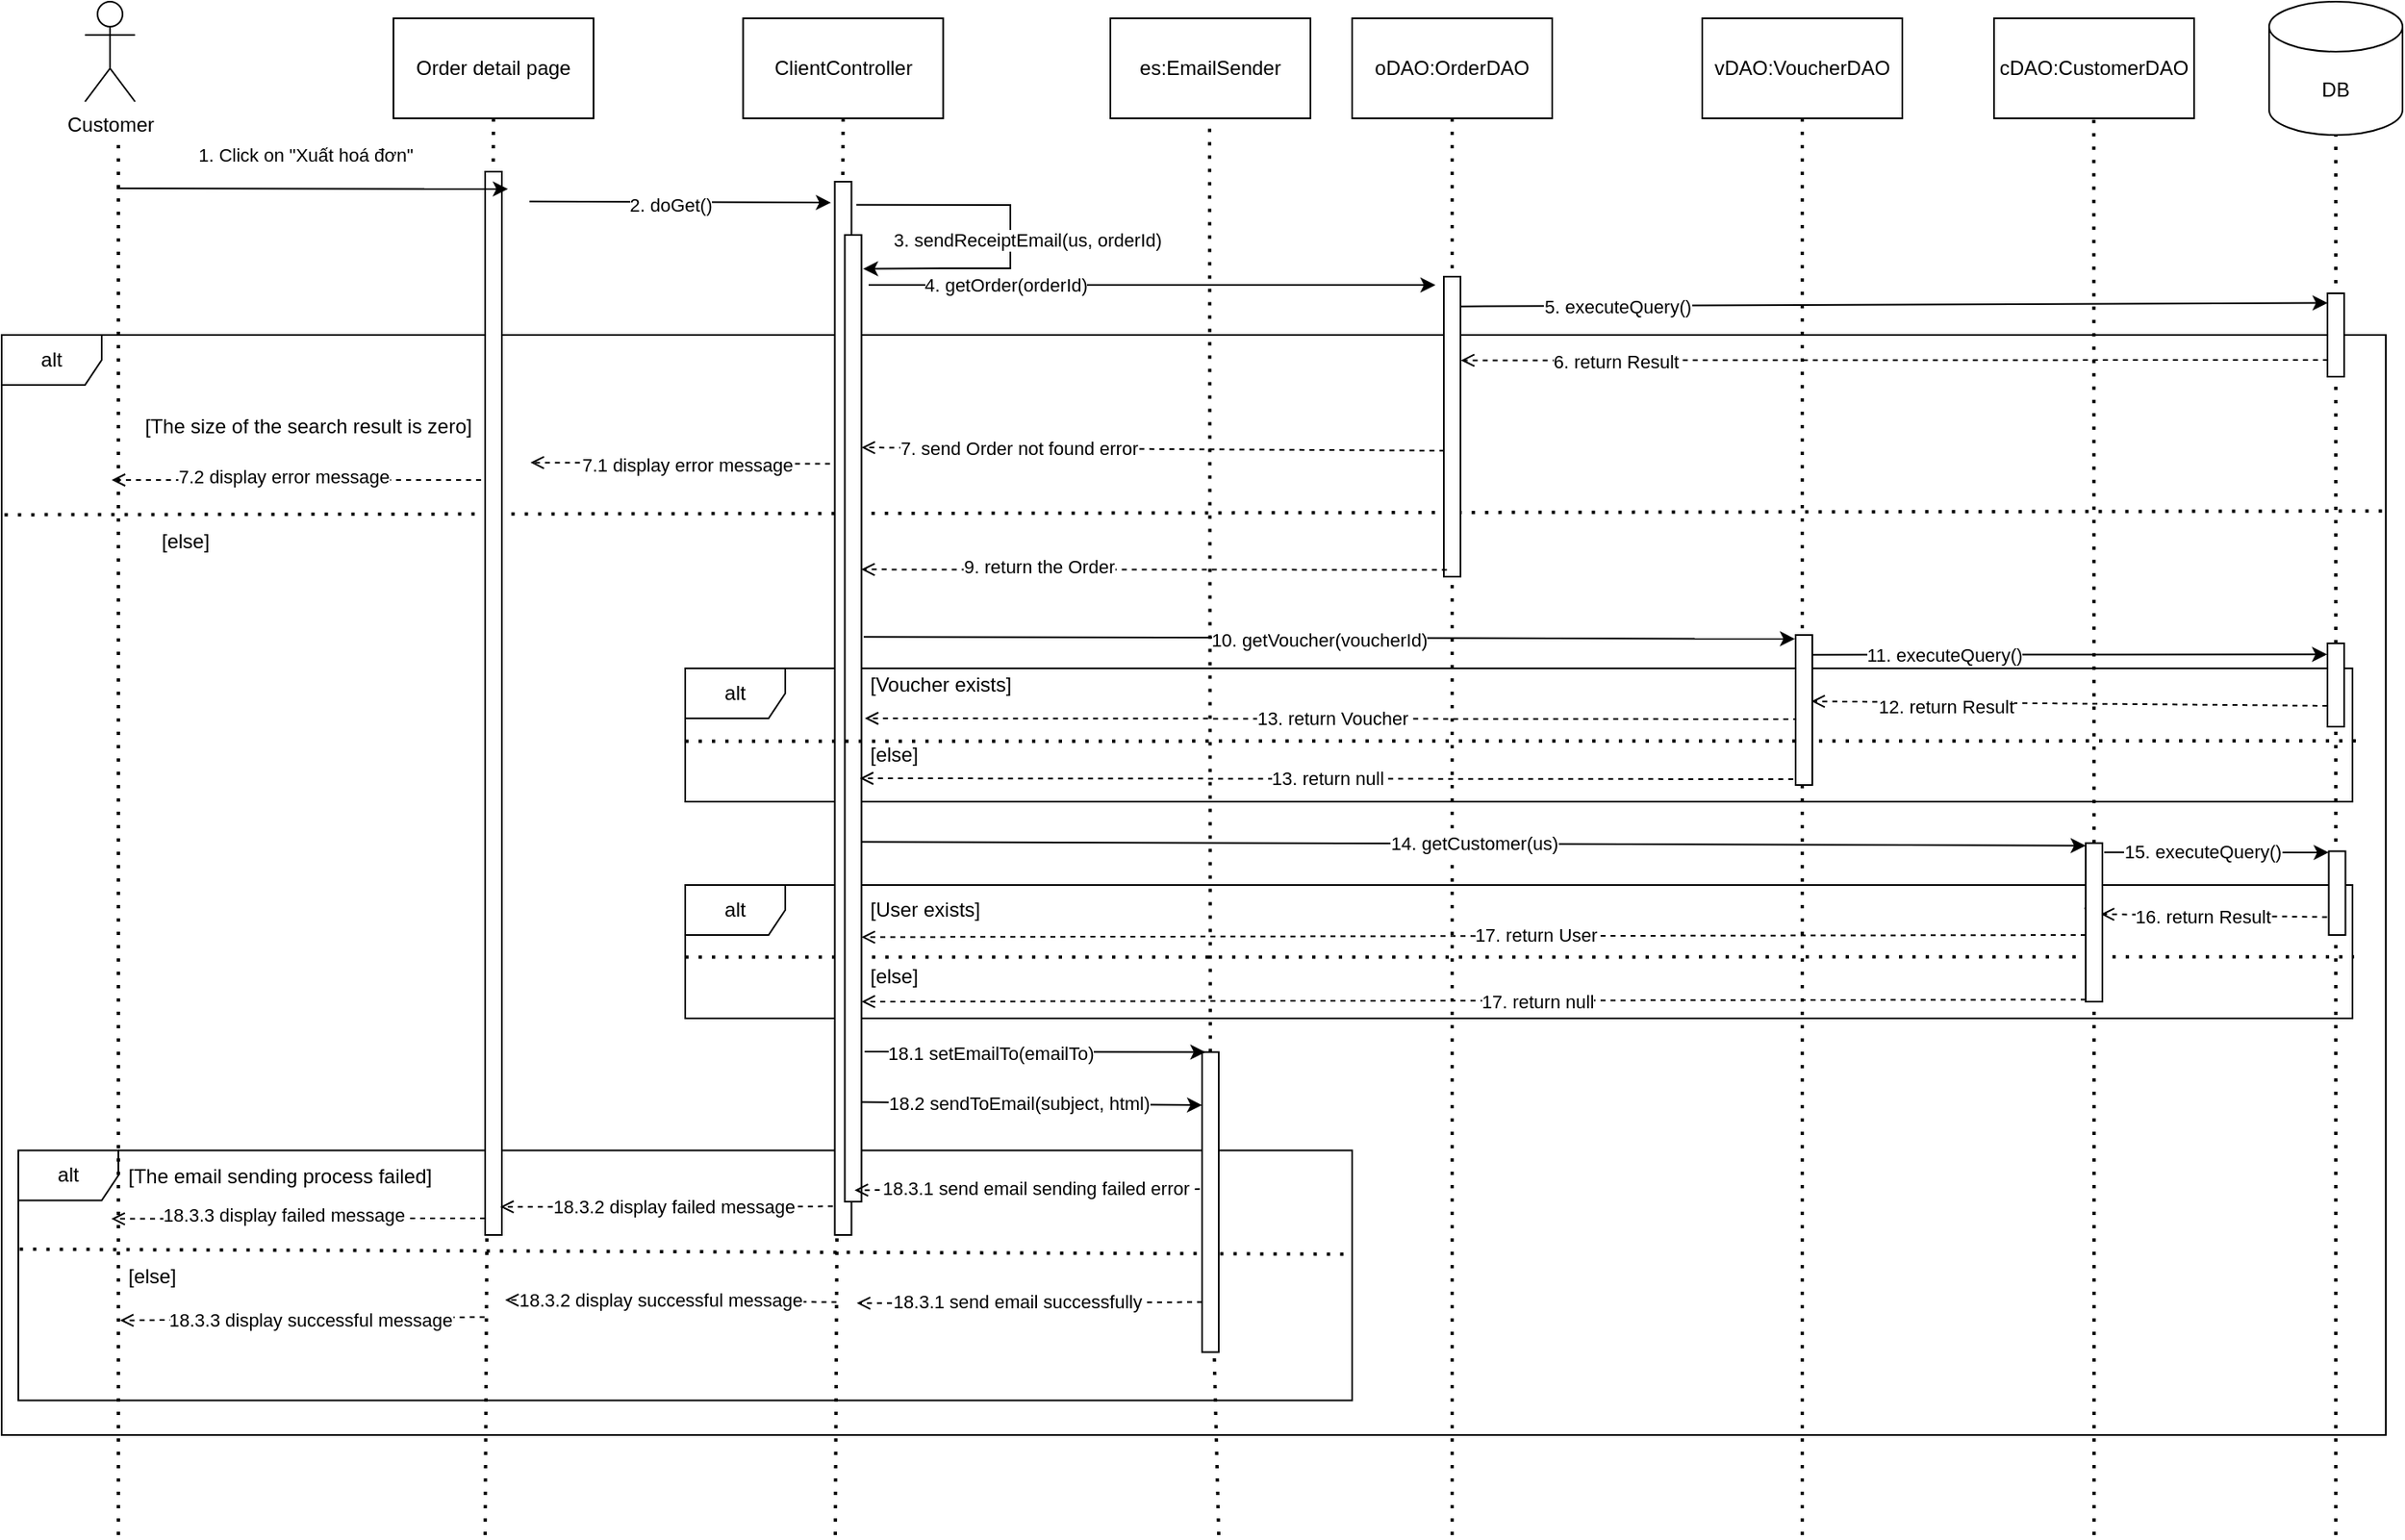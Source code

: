 <mxfile>
    <diagram id="ONLkznn9dfXko7KyWMJE" name="Page-1">
        <mxGraphModel dx="1213" dy="147" grid="1" gridSize="10" guides="1" tooltips="1" connect="1" arrows="1" fold="1" page="1" pageScale="1" pageWidth="850" pageHeight="1100" math="0" shadow="0">
            <root>
                <mxCell id="0"/>
                <mxCell id="1" parent="0"/>
                <mxCell id="jMet_jhxjHjyP2RQHkVr-13" value="alt" style="shape=umlFrame;whiteSpace=wrap;html=1;pointerEvents=0;" parent="1" vertex="1">
                    <mxGeometry x="-10" y="240" width="1430" height="660" as="geometry"/>
                </mxCell>
                <mxCell id="UKkm2dZgcp-LxVbKbilb-62" value="alt" style="shape=umlFrame;whiteSpace=wrap;html=1;" parent="1" vertex="1">
                    <mxGeometry x="400" y="570" width="1000" height="80" as="geometry"/>
                </mxCell>
                <mxCell id="55" value="" style="endArrow=none;dashed=1;html=1;dashPattern=1 3;strokeWidth=2;rounded=0;exitX=0;exitY=0.541;exitDx=0;exitDy=0;exitPerimeter=0;entryX=1.001;entryY=0.539;entryDx=0;entryDy=0;entryPerimeter=0;" edge="1" parent="1" source="UKkm2dZgcp-LxVbKbilb-62" target="UKkm2dZgcp-LxVbKbilb-62">
                    <mxGeometry width="50" height="50" relative="1" as="geometry">
                        <mxPoint x="420" y="620" as="sourcePoint"/>
                        <mxPoint x="1412" y="630" as="targetPoint"/>
                    </mxGeometry>
                </mxCell>
                <mxCell id="54" value="" style="endArrow=none;dashed=1;html=1;dashPattern=1 3;strokeWidth=2;rounded=0;entryX=0.5;entryY=1;entryDx=0;entryDy=0;" parent="1" target="jMet_jhxjHjyP2RQHkVr-22" edge="1">
                    <mxGeometry width="50" height="50" relative="1" as="geometry">
                        <mxPoint x="1390" y="960" as="sourcePoint"/>
                        <mxPoint x="1390" y="120" as="targetPoint"/>
                    </mxGeometry>
                </mxCell>
                <mxCell id="UKkm2dZgcp-LxVbKbilb-56" value="alt" style="shape=umlFrame;whiteSpace=wrap;html=1;" parent="1" vertex="1">
                    <mxGeometry x="400" y="440" width="1000" height="80" as="geometry"/>
                </mxCell>
                <mxCell id="32" value="" style="endArrow=none;dashed=1;html=1;dashPattern=1 3;strokeWidth=2;rounded=0;exitX=0.001;exitY=0.395;exitDx=0;exitDy=0;exitPerimeter=0;entryX=1;entryY=0.415;entryDx=0;entryDy=0;entryPerimeter=0;" parent="1" source="28" target="28" edge="1">
                    <mxGeometry width="50" height="50" relative="1" as="geometry">
                        <mxPoint x="6.72" y="820.27" as="sourcePoint"/>
                        <mxPoint x="655" y="820.27" as="targetPoint"/>
                    </mxGeometry>
                </mxCell>
                <mxCell id="28" value="alt" style="shape=umlFrame;whiteSpace=wrap;html=1;" parent="1" vertex="1">
                    <mxGeometry y="729.27" width="800" height="150" as="geometry"/>
                </mxCell>
                <mxCell id="4" value="" style="endArrow=none;dashed=1;html=1;dashPattern=1 3;strokeWidth=2;rounded=0;entryX=0.5;entryY=1;entryDx=0;entryDy=0;startArrow=none;" parent="1" source="jMet_jhxjHjyP2RQHkVr-26" edge="1">
                    <mxGeometry width="50" height="50" relative="1" as="geometry">
                        <mxPoint x="1240" y="880" as="sourcePoint"/>
                        <mxPoint x="1244.83" y="110" as="targetPoint"/>
                    </mxGeometry>
                </mxCell>
                <mxCell id="bgXQf1ykJbpGTAjlQ5FK-6" value="" style="endArrow=none;dashed=1;html=1;dashPattern=1 3;strokeWidth=2;rounded=0;" parent="1" edge="1">
                    <mxGeometry width="50" height="50" relative="1" as="geometry">
                        <mxPoint x="60" y="960" as="sourcePoint"/>
                        <mxPoint x="60" y="120" as="targetPoint"/>
                    </mxGeometry>
                </mxCell>
                <mxCell id="jMet_jhxjHjyP2RQHkVr-15" value="" style="endArrow=none;dashed=1;html=1;dashPattern=1 3;strokeWidth=2;rounded=0;exitX=0.002;exitY=0.165;exitDx=0;exitDy=0;exitPerimeter=0;entryX=1;entryY=0.16;entryDx=0;entryDy=0;entryPerimeter=0;" parent="1" target="jMet_jhxjHjyP2RQHkVr-13" edge="1">
                    <mxGeometry width="50" height="50" relative="1" as="geometry">
                        <mxPoint x="-8.28" y="347.85" as="sourcePoint"/>
                        <mxPoint x="850.86" y="346.87" as="targetPoint"/>
                    </mxGeometry>
                </mxCell>
                <mxCell id="bgXQf1ykJbpGTAjlQ5FK-1" value="Customer" style="shape=umlActor;verticalLabelPosition=bottom;verticalAlign=top;html=1;outlineConnect=0;" parent="1" vertex="1">
                    <mxGeometry x="40" y="40" width="30" height="60" as="geometry"/>
                </mxCell>
                <mxCell id="bgXQf1ykJbpGTAjlQ5FK-2" value="Order detail page" style="rounded=0;whiteSpace=wrap;html=1;" parent="1" vertex="1">
                    <mxGeometry x="225" y="50" width="120" height="60" as="geometry"/>
                </mxCell>
                <mxCell id="bgXQf1ykJbpGTAjlQ5FK-3" value="ClientController" style="rounded=0;whiteSpace=wrap;html=1;" parent="1" vertex="1">
                    <mxGeometry x="434.72" y="50" width="120" height="60" as="geometry"/>
                </mxCell>
                <mxCell id="bgXQf1ykJbpGTAjlQ5FK-4" value="oDAO:OrderDAO" style="rounded=0;whiteSpace=wrap;html=1;" parent="1" vertex="1">
                    <mxGeometry x="800" y="50" width="120" height="60" as="geometry"/>
                </mxCell>
                <mxCell id="bgXQf1ykJbpGTAjlQ5FK-7" value="" style="endArrow=none;dashed=1;html=1;dashPattern=1 3;strokeWidth=2;rounded=0;entryX=0.5;entryY=1;entryDx=0;entryDy=0;" parent="1" edge="1">
                    <mxGeometry width="50" height="50" relative="1" as="geometry">
                        <mxPoint x="280" y="960" as="sourcePoint"/>
                        <mxPoint x="285" y="110.0" as="targetPoint"/>
                    </mxGeometry>
                </mxCell>
                <mxCell id="bgXQf1ykJbpGTAjlQ5FK-8" value="" style="endArrow=none;dashed=1;html=1;dashPattern=1 3;strokeWidth=2;rounded=0;entryX=0.5;entryY=1;entryDx=0;entryDy=0;" parent="1" target="bgXQf1ykJbpGTAjlQ5FK-3" edge="1">
                    <mxGeometry width="50" height="50" relative="1" as="geometry">
                        <mxPoint x="490" y="960" as="sourcePoint"/>
                        <mxPoint x="494.72" y="120" as="targetPoint"/>
                    </mxGeometry>
                </mxCell>
                <mxCell id="bgXQf1ykJbpGTAjlQ5FK-9" value="" style="endArrow=none;dashed=1;html=1;dashPattern=1 3;strokeWidth=2;rounded=0;" parent="1" edge="1">
                    <mxGeometry width="50" height="50" relative="1" as="geometry">
                        <mxPoint x="860" y="960" as="sourcePoint"/>
                        <mxPoint x="860" y="110" as="targetPoint"/>
                    </mxGeometry>
                </mxCell>
                <mxCell id="Q8KxY11AjHxzNU5WDFav-1" value="" style="rounded=0;whiteSpace=wrap;html=1;" parent="1" vertex="1">
                    <mxGeometry x="280" y="142" width="10" height="638" as="geometry"/>
                </mxCell>
                <mxCell id="Q8KxY11AjHxzNU5WDFav-2" value="1. Click on &quot;Xuất hoá đơn&quot;" style="endArrow=classic;html=1;rounded=0;entryX=-0.035;entryY=0.018;entryDx=0;entryDy=0;entryPerimeter=0;" parent="1" edge="1">
                    <mxGeometry x="-0.043" y="20" width="50" height="50" relative="1" as="geometry">
                        <mxPoint x="59" y="152" as="sourcePoint"/>
                        <mxPoint x="293.65" y="152.404" as="targetPoint"/>
                        <mxPoint as="offset"/>
                    </mxGeometry>
                </mxCell>
                <mxCell id="Q8KxY11AjHxzNU5WDFav-3" value="vDAO:VoucherDAO" style="rounded=0;whiteSpace=wrap;html=1;" parent="1" vertex="1">
                    <mxGeometry x="1010" y="50" width="120" height="60" as="geometry"/>
                </mxCell>
                <mxCell id="Q8KxY11AjHxzNU5WDFav-4" value="" style="endArrow=none;dashed=1;html=1;dashPattern=1 3;strokeWidth=2;rounded=0;entryX=0.5;entryY=1;entryDx=0;entryDy=0;" parent="1" target="Q8KxY11AjHxzNU5WDFav-3" edge="1">
                    <mxGeometry width="50" height="50" relative="1" as="geometry">
                        <mxPoint x="1070" y="960" as="sourcePoint"/>
                        <mxPoint x="1070.23" y="130" as="targetPoint"/>
                    </mxGeometry>
                </mxCell>
                <mxCell id="Q8KxY11AjHxzNU5WDFav-6" value="DB" style="shape=cylinder3;whiteSpace=wrap;html=1;boundedLbl=1;backgroundOutline=1;size=15;" parent="1" vertex="1">
                    <mxGeometry x="1350" y="40" width="80" height="80" as="geometry"/>
                </mxCell>
                <mxCell id="Q8KxY11AjHxzNU5WDFav-7" value="" style="endArrow=none;dashed=1;html=1;dashPattern=1 3;strokeWidth=2;rounded=0;entryX=0.5;entryY=1;entryDx=0;entryDy=0;startArrow=none;" parent="1" source="jMet_jhxjHjyP2RQHkVr-22" edge="1">
                    <mxGeometry width="50" height="50" relative="1" as="geometry">
                        <mxPoint x="1390" y="880" as="sourcePoint"/>
                        <mxPoint x="1390" y="120" as="targetPoint"/>
                    </mxGeometry>
                </mxCell>
                <mxCell id="Q8KxY11AjHxzNU5WDFav-8" value="" style="endArrow=classic;html=1;rounded=0;entryX=-0.132;entryY=0.022;entryDx=0;entryDy=0;entryPerimeter=0;exitX=0.958;exitY=0.031;exitDx=0;exitDy=0;exitPerimeter=0;" parent="1" edge="1">
                    <mxGeometry x="-0.04" y="-4" width="50" height="50" relative="1" as="geometry">
                        <mxPoint x="306.58" y="159.918" as="sourcePoint"/>
                        <mxPoint x="487.4" y="160.584" as="targetPoint"/>
                        <mxPoint as="offset"/>
                    </mxGeometry>
                </mxCell>
                <mxCell id="12" value="2. doGet()" style="edgeLabel;html=1;align=center;verticalAlign=middle;resizable=0;points=[];" parent="Q8KxY11AjHxzNU5WDFav-8" vertex="1" connectable="0">
                    <mxGeometry x="-0.524" y="-2" relative="1" as="geometry">
                        <mxPoint x="41" as="offset"/>
                    </mxGeometry>
                </mxCell>
                <mxCell id="Q8KxY11AjHxzNU5WDFav-9" value="" style="rounded=0;whiteSpace=wrap;html=1;" parent="1" vertex="1">
                    <mxGeometry x="489.72" y="148" width="10" height="632" as="geometry"/>
                </mxCell>
                <mxCell id="Q8KxY11AjHxzNU5WDFav-10" value="" style="rounded=0;whiteSpace=wrap;html=1;" parent="1" vertex="1">
                    <mxGeometry x="855" y="205" width="10" height="180" as="geometry"/>
                </mxCell>
                <mxCell id="Q8KxY11AjHxzNU5WDFav-11" value="4. getOrder(orderId)" style="endArrow=classic;html=1;rounded=0;" parent="1" edge="1">
                    <mxGeometry x="-0.517" width="50" height="50" relative="1" as="geometry">
                        <mxPoint x="510" y="210" as="sourcePoint"/>
                        <mxPoint x="850" y="210" as="targetPoint"/>
                        <mxPoint as="offset"/>
                    </mxGeometry>
                </mxCell>
                <mxCell id="Q8KxY11AjHxzNU5WDFav-13" value="5. executeQuery()" style="endArrow=classic;html=1;rounded=0;entryX=0.009;entryY=0.115;entryDx=0;entryDy=0;entryPerimeter=0;exitX=1.016;exitY=0.099;exitDx=0;exitDy=0;exitPerimeter=0;" parent="1" source="Q8KxY11AjHxzNU5WDFav-10" target="jMet_jhxjHjyP2RQHkVr-2" edge="1">
                    <mxGeometry x="-0.641" y="-1" width="50" height="50" relative="1" as="geometry">
                        <mxPoint x="870" y="223" as="sourcePoint"/>
                        <mxPoint x="1390" y="225" as="targetPoint"/>
                        <mxPoint as="offset"/>
                    </mxGeometry>
                </mxCell>
                <mxCell id="jMet_jhxjHjyP2RQHkVr-2" value="" style="rounded=0;whiteSpace=wrap;html=1;" parent="1" vertex="1">
                    <mxGeometry x="1385" y="215" width="10" height="50" as="geometry"/>
                </mxCell>
                <mxCell id="jMet_jhxjHjyP2RQHkVr-4" value="6. return Result" style="endArrow=open;html=1;rounded=0;exitX=0.029;exitY=0.8;exitDx=0;exitDy=0;exitPerimeter=0;dashed=1;endFill=0;entryX=1.022;entryY=0.279;entryDx=0;entryDy=0;entryPerimeter=0;" parent="1" source="jMet_jhxjHjyP2RQHkVr-2" target="Q8KxY11AjHxzNU5WDFav-10" edge="1">
                    <mxGeometry x="0.643" y="1" width="50" height="50" relative="1" as="geometry">
                        <mxPoint x="1395.24" y="250.6" as="sourcePoint"/>
                        <mxPoint x="870" y="255" as="targetPoint"/>
                        <mxPoint as="offset"/>
                    </mxGeometry>
                </mxCell>
                <mxCell id="jMet_jhxjHjyP2RQHkVr-5" value="7. send Order not found error" style="endArrow=open;html=1;rounded=0;dashed=1;endFill=0;exitX=0.235;exitY=0.58;exitDx=0;exitDy=0;exitPerimeter=0;entryX=1;entryY=0.25;entryDx=0;entryDy=0;" parent="1" edge="1">
                    <mxGeometry x="0.458" width="50" height="50" relative="1" as="geometry">
                        <mxPoint x="855.35" y="309.4" as="sourcePoint"/>
                        <mxPoint x="505.72" y="307.5" as="targetPoint"/>
                        <mxPoint as="offset"/>
                    </mxGeometry>
                </mxCell>
                <mxCell id="jMet_jhxjHjyP2RQHkVr-6" value="" style="endArrow=open;html=1;rounded=0;exitX=-0.189;exitY=0.296;exitDx=0;exitDy=0;dashed=1;endFill=0;exitPerimeter=0;entryX=1.317;entryY=0.302;entryDx=0;entryDy=0;entryPerimeter=0;" parent="1" edge="1">
                    <mxGeometry x="0.076" y="-2" width="50" height="50" relative="1" as="geometry">
                        <mxPoint x="486.83" y="317.312" as="sourcePoint"/>
                        <mxPoint x="307.17" y="316.556" as="targetPoint"/>
                        <mxPoint as="offset"/>
                    </mxGeometry>
                </mxCell>
                <mxCell id="14" value="7.1 display error message" style="edgeLabel;html=1;align=center;verticalAlign=middle;resizable=0;points=[];" parent="jMet_jhxjHjyP2RQHkVr-6" vertex="1" connectable="0">
                    <mxGeometry x="0.469" y="1" relative="1" as="geometry">
                        <mxPoint x="46" as="offset"/>
                    </mxGeometry>
                </mxCell>
                <mxCell id="jMet_jhxjHjyP2RQHkVr-7" value="7.2 display error message" style="endArrow=open;html=1;rounded=0;dashed=1;endFill=0;exitX=-0.044;exitY=0.29;exitDx=0;exitDy=0;exitPerimeter=0;" parent="1" edge="1">
                    <mxGeometry x="0.076" y="-2" width="50" height="50" relative="1" as="geometry">
                        <mxPoint x="277.56" y="327.02" as="sourcePoint"/>
                        <mxPoint x="56" y="327" as="targetPoint"/>
                        <mxPoint as="offset"/>
                    </mxGeometry>
                </mxCell>
                <mxCell id="jMet_jhxjHjyP2RQHkVr-8" value="" style="endArrow=open;html=1;rounded=0;dashed=1;endFill=0;exitX=-0.018;exitY=0.977;exitDx=0;exitDy=0;exitPerimeter=0;entryX=0.985;entryY=0.346;entryDx=0;entryDy=0;entryPerimeter=0;" parent="1" target="jMet_jhxjHjyP2RQHkVr-33" edge="1">
                    <mxGeometry x="0.074" y="-2" width="50" height="50" relative="1" as="geometry">
                        <mxPoint x="856.82" y="380.86" as="sourcePoint"/>
                        <mxPoint x="507.67" y="387.57" as="targetPoint"/>
                        <mxPoint as="offset"/>
                    </mxGeometry>
                </mxCell>
                <mxCell id="9" value="9. return the Order" style="edgeLabel;html=1;align=center;verticalAlign=middle;resizable=0;points=[];" parent="jMet_jhxjHjyP2RQHkVr-8" vertex="1" connectable="0">
                    <mxGeometry x="-0.053" y="1" relative="1" as="geometry">
                        <mxPoint x="-79" y="-3" as="offset"/>
                    </mxGeometry>
                </mxCell>
                <mxCell id="jMet_jhxjHjyP2RQHkVr-14" value="[The size of the search result is zero]" style="text;strokeColor=none;fillColor=none;align=left;verticalAlign=middle;spacingLeft=4;spacingRight=4;overflow=hidden;points=[[0,0.5],[1,0.5]];portConstraint=eastwest;rotatable=0;whiteSpace=wrap;html=1;" parent="1" vertex="1">
                    <mxGeometry x="70" y="280" width="210" height="30" as="geometry"/>
                </mxCell>
                <mxCell id="jMet_jhxjHjyP2RQHkVr-16" value="[else]" style="text;strokeColor=none;fillColor=none;align=left;verticalAlign=middle;spacingLeft=4;spacingRight=4;overflow=hidden;points=[[0,0.5],[1,0.5]];portConstraint=eastwest;rotatable=0;whiteSpace=wrap;html=1;" parent="1" vertex="1">
                    <mxGeometry x="80" y="349" width="40" height="30" as="geometry"/>
                </mxCell>
                <mxCell id="jMet_jhxjHjyP2RQHkVr-18" value="10. getVoucher(voucherId)" style="endArrow=classic;html=1;rounded=0;exitX=1.034;exitY=0.465;exitDx=0;exitDy=0;exitPerimeter=0;entryX=-0.037;entryY=0.376;entryDx=0;entryDy=0;entryPerimeter=0;" parent="1" edge="1">
                    <mxGeometry x="-0.023" y="-1" width="50" height="50" relative="1" as="geometry">
                        <mxPoint x="507.06" y="421.15" as="sourcePoint"/>
                        <mxPoint x="1065.63" y="422.32" as="targetPoint"/>
                        <mxPoint as="offset"/>
                    </mxGeometry>
                </mxCell>
                <mxCell id="jMet_jhxjHjyP2RQHkVr-20" value="13. return Voucher" style="endArrow=open;html=1;rounded=0;dashed=1;endFill=0;exitX=0.061;exitY=0.893;exitDx=0;exitDy=0;exitPerimeter=0;entryX=1;entryY=0.5;entryDx=0;entryDy=0;" parent="1" edge="1">
                    <mxGeometry width="50" height="50" relative="1" as="geometry">
                        <mxPoint x="1067.61" y="470.51" as="sourcePoint"/>
                        <mxPoint x="507.72" y="470" as="targetPoint"/>
                    </mxGeometry>
                </mxCell>
                <mxCell id="jMet_jhxjHjyP2RQHkVr-21" value="11. executeQuery()" style="endArrow=classic;html=1;rounded=0;entryX=-0.023;entryY=0.213;entryDx=0;entryDy=0;entryPerimeter=0;exitX=1.047;exitY=0.169;exitDx=0;exitDy=0;exitPerimeter=0;" parent="1" edge="1">
                    <mxGeometry x="-0.483" width="50" height="50" relative="1" as="geometry">
                        <mxPoint x="1075.47" y="431.83" as="sourcePoint"/>
                        <mxPoint x="1384.77" y="431.65" as="targetPoint"/>
                        <mxPoint as="offset"/>
                    </mxGeometry>
                </mxCell>
                <mxCell id="jMet_jhxjHjyP2RQHkVr-23" value="12. return Result" style="endArrow=open;html=1;rounded=0;entryX=0.843;entryY=0.442;entryDx=0;entryDy=0;dashed=1;endFill=0;exitX=0;exitY=0.75;exitDx=0;exitDy=0;entryPerimeter=0;" parent="1" edge="1">
                    <mxGeometry x="0.478" y="3" width="50" height="50" relative="1" as="geometry">
                        <mxPoint x="1385" y="462.5" as="sourcePoint"/>
                        <mxPoint x="1075.43" y="459.78" as="targetPoint"/>
                        <mxPoint as="offset"/>
                    </mxGeometry>
                </mxCell>
                <mxCell id="jMet_jhxjHjyP2RQHkVr-25" value="14. getCustomer(us)" style="endArrow=classic;html=1;rounded=0;exitX=1.041;exitY=0.726;exitDx=0;exitDy=0;exitPerimeter=0;entryX=0.041;entryY=0.12;entryDx=0;entryDy=0;entryPerimeter=0;" parent="1" edge="1">
                    <mxGeometry width="50" height="50" relative="1" as="geometry">
                        <mxPoint x="505.5" y="544.08" as="sourcePoint"/>
                        <mxPoint x="1240.0" y="546.4" as="targetPoint"/>
                    </mxGeometry>
                </mxCell>
                <mxCell id="jMet_jhxjHjyP2RQHkVr-27" value="" style="rounded=0;whiteSpace=wrap;html=1;" parent="1" vertex="1">
                    <mxGeometry x="1385.78" y="549.74" width="10" height="50.26" as="geometry"/>
                </mxCell>
                <mxCell id="jMet_jhxjHjyP2RQHkVr-28" value="" style="endArrow=classic;html=1;rounded=0;exitX=1.027;exitY=0.251;exitDx=0;exitDy=0;exitPerimeter=0;entryX=0;entryY=0.25;entryDx=0;entryDy=0;" parent="1" edge="1">
                    <mxGeometry x="-0.717" width="50" height="50" relative="1" as="geometry">
                        <mxPoint x="1251.05" y="550.326" as="sourcePoint"/>
                        <mxPoint x="1385.78" y="550.49" as="targetPoint"/>
                        <mxPoint as="offset"/>
                    </mxGeometry>
                </mxCell>
                <mxCell id="6" value="15. executeQuery()" style="edgeLabel;html=1;align=center;verticalAlign=middle;resizable=0;points=[];" parent="jMet_jhxjHjyP2RQHkVr-28" vertex="1" connectable="0">
                    <mxGeometry x="-0.129" y="1" relative="1" as="geometry">
                        <mxPoint as="offset"/>
                    </mxGeometry>
                </mxCell>
                <mxCell id="jMet_jhxjHjyP2RQHkVr-29" value="" style="endArrow=open;html=1;rounded=0;dashed=1;endFill=0;exitX=0;exitY=0.5;exitDx=0;exitDy=0;entryX=1;entryY=0.75;entryDx=0;entryDy=0;" parent="1" edge="1">
                    <mxGeometry x="0.717" y="2" width="50" height="50" relative="1" as="geometry">
                        <mxPoint x="1384.78" y="589.24" as="sourcePoint"/>
                        <mxPoint x="1249" y="587.5" as="targetPoint"/>
                        <mxPoint as="offset"/>
                    </mxGeometry>
                </mxCell>
                <mxCell id="8" value="16. return Result" style="edgeLabel;html=1;align=center;verticalAlign=middle;resizable=0;points=[];" parent="jMet_jhxjHjyP2RQHkVr-29" vertex="1" connectable="0">
                    <mxGeometry x="0.114" relative="1" as="geometry">
                        <mxPoint as="offset"/>
                    </mxGeometry>
                </mxCell>
                <mxCell id="jMet_jhxjHjyP2RQHkVr-30" value="17. return User" style="endArrow=open;html=1;rounded=0;exitX=0;exitY=0.5;exitDx=0;exitDy=0;dashed=1;endFill=0;entryX=0.722;entryY=0.663;entryDx=0;entryDy=0;entryPerimeter=0;startArrow=none;" parent="1" edge="1">
                    <mxGeometry x="-0.102" y="-1" width="50" height="50" relative="1" as="geometry">
                        <mxPoint x="1240" y="600" as="sourcePoint"/>
                        <mxPoint x="505.72" y="601.28" as="targetPoint"/>
                        <mxPoint as="offset"/>
                    </mxGeometry>
                </mxCell>
                <mxCell id="jMet_jhxjHjyP2RQHkVr-32" value="18.3.3 display failed message" style="endArrow=open;html=1;rounded=0;dashed=1;endFill=0;" parent="1" edge="1">
                    <mxGeometry x="0.075" y="-2" width="50" height="50" relative="1" as="geometry">
                        <mxPoint x="280" y="770" as="sourcePoint"/>
                        <mxPoint x="55.81" y="770.27" as="targetPoint"/>
                        <mxPoint as="offset"/>
                    </mxGeometry>
                </mxCell>
                <mxCell id="jMet_jhxjHjyP2RQHkVr-33" value="" style="rounded=0;whiteSpace=wrap;html=1;" parent="1" vertex="1">
                    <mxGeometry x="495.72" y="180" width="10" height="580" as="geometry"/>
                </mxCell>
                <mxCell id="jMet_jhxjHjyP2RQHkVr-34" value="3. sendReceiptEmail(us, orderId)" style="endArrow=classic;html=1;rounded=0;exitX=0.79;exitY=0.022;exitDx=0;exitDy=0;exitPerimeter=0;entryX=0.892;entryY=0.035;entryDx=0;entryDy=0;entryPerimeter=0;" parent="1" edge="1">
                    <mxGeometry x="0.033" y="10" width="50" height="50" relative="1" as="geometry">
                        <mxPoint x="502.62" y="161.904" as="sourcePoint"/>
                        <mxPoint x="506.64" y="200.3" as="targetPoint"/>
                        <mxPoint as="offset"/>
                        <Array as="points">
                            <mxPoint x="595" y="162"/>
                            <mxPoint x="595" y="200"/>
                            <mxPoint x="555" y="200"/>
                        </Array>
                    </mxGeometry>
                </mxCell>
                <mxCell id="3" value="cDAO:CustomerDAO" style="rounded=0;whiteSpace=wrap;html=1;" parent="1" vertex="1">
                    <mxGeometry x="1185" y="50" width="120" height="60" as="geometry"/>
                </mxCell>
                <mxCell id="10" value="es:EmailSender" style="rounded=0;whiteSpace=wrap;html=1;" parent="1" vertex="1">
                    <mxGeometry x="655" y="50" width="120" height="60" as="geometry"/>
                </mxCell>
                <mxCell id="18" value="" style="endArrow=none;dashed=1;html=1;dashPattern=1 3;strokeWidth=2;rounded=0;startArrow=none;" parent="1" source="20" edge="1">
                    <mxGeometry width="50" height="50" relative="1" as="geometry">
                        <mxPoint x="714.5" y="680.0" as="sourcePoint"/>
                        <mxPoint x="714.5" y="110" as="targetPoint"/>
                    </mxGeometry>
                </mxCell>
                <mxCell id="21" value="" style="endArrow=none;dashed=1;html=1;dashPattern=1 3;strokeWidth=2;rounded=0;" parent="1" target="20" edge="1">
                    <mxGeometry width="50" height="50" relative="1" as="geometry">
                        <mxPoint x="720" y="960" as="sourcePoint"/>
                        <mxPoint x="714.5" y="110" as="targetPoint"/>
                    </mxGeometry>
                </mxCell>
                <mxCell id="20" value="" style="rounded=0;whiteSpace=wrap;html=1;" parent="1" vertex="1">
                    <mxGeometry x="710" y="670.27" width="10" height="180" as="geometry"/>
                </mxCell>
                <mxCell id="22" value="" style="endArrow=classic;html=1;entryX=0;entryY=0;entryDx=0;entryDy=0;exitX=0.99;exitY=0.823;exitDx=0;exitDy=0;exitPerimeter=0;" parent="1" edge="1">
                    <mxGeometry width="50" height="50" relative="1" as="geometry">
                        <mxPoint x="507.62" y="670.0" as="sourcePoint"/>
                        <mxPoint x="712" y="670.27" as="targetPoint"/>
                    </mxGeometry>
                </mxCell>
                <mxCell id="24" value="18.1 setEmailTo(emailTo)" style="edgeLabel;html=1;align=center;verticalAlign=middle;resizable=0;points=[];" parent="22" vertex="1" connectable="0">
                    <mxGeometry x="-0.264" y="-1" relative="1" as="geometry">
                        <mxPoint as="offset"/>
                    </mxGeometry>
                </mxCell>
                <mxCell id="26" value="" style="endArrow=classic;html=1;exitX=0.996;exitY=0.907;exitDx=0;exitDy=0;exitPerimeter=0;entryX=0;entryY=0;entryDx=0;entryDy=0;" parent="1" edge="1">
                    <mxGeometry width="50" height="50" relative="1" as="geometry">
                        <mxPoint x="505.68" y="700.27" as="sourcePoint"/>
                        <mxPoint x="710" y="702.12" as="targetPoint"/>
                    </mxGeometry>
                </mxCell>
                <mxCell id="27" value="18.2 sendToEmail(subject, html)" style="edgeLabel;html=1;align=center;verticalAlign=middle;resizable=0;points=[];" parent="26" vertex="1" connectable="0">
                    <mxGeometry x="-0.264" y="-1" relative="1" as="geometry">
                        <mxPoint x="19" y="-1" as="offset"/>
                    </mxGeometry>
                </mxCell>
                <mxCell id="33" value="" style="endArrow=open;html=1;dashed=1;endFill=0;entryX=1.484;entryY=0.935;entryDx=0;entryDy=0;entryPerimeter=0;exitX=0.167;exitY=0.632;exitDx=0;exitDy=0;exitPerimeter=0;" parent="1" edge="1">
                    <mxGeometry width="50" height="50" relative="1" as="geometry">
                        <mxPoint x="708.67" y="752.43" as="sourcePoint"/>
                        <mxPoint x="501.56" y="753.09" as="targetPoint"/>
                    </mxGeometry>
                </mxCell>
                <mxCell id="34" value="18.3.1 send email sending failed error" style="edgeLabel;html=1;align=center;verticalAlign=middle;resizable=0;points=[];" parent="33" vertex="1" connectable="0">
                    <mxGeometry x="0.432" y="-1" relative="1" as="geometry">
                        <mxPoint x="50" as="offset"/>
                    </mxGeometry>
                </mxCell>
                <mxCell id="35" value="[The email sending process failed]" style="text;strokeColor=none;fillColor=none;align=left;verticalAlign=middle;spacingLeft=4;spacingRight=4;overflow=hidden;points=[[0,0.5],[1,0.5]];portConstraint=eastwest;rotatable=0;whiteSpace=wrap;html=1;" parent="1" vertex="1">
                    <mxGeometry x="60" y="730.27" width="210" height="30" as="geometry"/>
                </mxCell>
                <mxCell id="36" value="[else]" style="text;strokeColor=none;fillColor=none;align=left;verticalAlign=middle;spacingLeft=4;spacingRight=4;overflow=hidden;points=[[0,0.5],[1,0.5]];portConstraint=eastwest;rotatable=0;whiteSpace=wrap;html=1;" parent="1" vertex="1">
                    <mxGeometry x="60" y="790.27" width="210" height="30" as="geometry"/>
                </mxCell>
                <mxCell id="38" value="" style="endArrow=open;html=1;dashed=1;endFill=0;entryX=1;entryY=0.843;entryDx=0;entryDy=0;entryPerimeter=0;exitX=-0.013;exitY=0.841;exitDx=0;exitDy=0;exitPerimeter=0;" parent="1" edge="1">
                    <mxGeometry width="50" height="50" relative="1" as="geometry">
                        <mxPoint x="488.59" y="762.782" as="sourcePoint"/>
                        <mxPoint x="289" y="763.104" as="targetPoint"/>
                        <Array as="points">
                            <mxPoint x="389" y="763.27"/>
                        </Array>
                    </mxGeometry>
                </mxCell>
                <mxCell id="39" value="18.3.2 display failed message" style="edgeLabel;html=1;align=center;verticalAlign=middle;resizable=0;points=[];" parent="38" vertex="1" connectable="0">
                    <mxGeometry x="0.432" y="-1" relative="1" as="geometry">
                        <mxPoint x="47" y="1" as="offset"/>
                    </mxGeometry>
                </mxCell>
                <mxCell id="40" value="" style="endArrow=open;html=1;dashed=1;endFill=0;entryX=1.484;entryY=0.935;entryDx=0;entryDy=0;entryPerimeter=0;exitX=0.167;exitY=0.632;exitDx=0;exitDy=0;exitPerimeter=0;" parent="1" edge="1">
                    <mxGeometry width="50" height="50" relative="1" as="geometry">
                        <mxPoint x="710.0" y="820.27" as="sourcePoint"/>
                        <mxPoint x="502.89" y="820.93" as="targetPoint"/>
                    </mxGeometry>
                </mxCell>
                <mxCell id="41" value="18.3.1 send email successfully" style="edgeLabel;html=1;align=center;verticalAlign=middle;resizable=0;points=[];" parent="40" vertex="1" connectable="0">
                    <mxGeometry x="0.432" y="-1" relative="1" as="geometry">
                        <mxPoint x="37" as="offset"/>
                    </mxGeometry>
                </mxCell>
                <mxCell id="42" value="" style="endArrow=open;html=1;dashed=1;endFill=0;exitX=0.167;exitY=0.632;exitDx=0;exitDy=0;exitPerimeter=0;entryX=0.897;entryY=0.951;entryDx=0;entryDy=0;entryPerimeter=0;" parent="1" edge="1">
                    <mxGeometry width="50" height="50" relative="1" as="geometry">
                        <mxPoint x="490.72" y="820.27" as="sourcePoint"/>
                        <mxPoint x="291.97" y="819.008" as="targetPoint"/>
                    </mxGeometry>
                </mxCell>
                <mxCell id="43" value="18.3.2 display successful message" style="edgeLabel;html=1;align=center;verticalAlign=middle;resizable=0;points=[];" parent="42" vertex="1" connectable="0">
                    <mxGeometry x="0.432" y="-1" relative="1" as="geometry">
                        <mxPoint x="37" as="offset"/>
                    </mxGeometry>
                </mxCell>
                <mxCell id="48" value="" style="endArrow=open;html=1;dashed=1;endFill=0;exitX=-0.128;exitY=0.967;exitDx=0;exitDy=0;exitPerimeter=0;" parent="1" edge="1">
                    <mxGeometry width="50" height="50" relative="1" as="geometry">
                        <mxPoint x="279.72" y="829.216" as="sourcePoint"/>
                        <mxPoint x="61" y="831.27" as="targetPoint"/>
                    </mxGeometry>
                </mxCell>
                <mxCell id="49" value="18.3.3 display successful message" style="edgeLabel;html=1;align=center;verticalAlign=middle;resizable=0;points=[];" parent="48" vertex="1" connectable="0">
                    <mxGeometry x="0.432" y="-1" relative="1" as="geometry">
                        <mxPoint x="52" y="1" as="offset"/>
                    </mxGeometry>
                </mxCell>
                <mxCell id="jMet_jhxjHjyP2RQHkVr-22" value="" style="rounded=0;whiteSpace=wrap;html=1;" parent="1" vertex="1">
                    <mxGeometry x="1385" y="425" width="10" height="50" as="geometry"/>
                </mxCell>
                <mxCell id="UKkm2dZgcp-LxVbKbilb-54" value="" style="endArrow=none;dashed=1;html=1;dashPattern=1 3;strokeWidth=2;rounded=0;entryX=0.5;entryY=1;entryDx=0;entryDy=0;" parent="1" target="jMet_jhxjHjyP2RQHkVr-26" edge="1">
                    <mxGeometry width="50" height="50" relative="1" as="geometry">
                        <mxPoint x="1245" y="960" as="sourcePoint"/>
                        <mxPoint x="1244.83" y="110" as="targetPoint"/>
                    </mxGeometry>
                </mxCell>
                <mxCell id="UKkm2dZgcp-LxVbKbilb-57" value="[Voucher exists]" style="text;strokeColor=none;fillColor=none;align=left;verticalAlign=middle;spacingLeft=4;spacingRight=4;overflow=hidden;points=[[0,0.5],[1,0.5]];portConstraint=eastwest;rotatable=0;whiteSpace=wrap;html=1;" parent="1" vertex="1">
                    <mxGeometry x="505" y="435" width="150" height="30" as="geometry"/>
                </mxCell>
                <mxCell id="UKkm2dZgcp-LxVbKbilb-58" value="" style="endArrow=none;dashed=1;html=1;dashPattern=1 3;strokeWidth=2;rounded=0;entryX=1.002;entryY=0.544;entryDx=0;entryDy=0;entryPerimeter=0;exitX=0;exitY=0.547;exitDx=0;exitDy=0;exitPerimeter=0;" parent="1" source="UKkm2dZgcp-LxVbKbilb-56" target="UKkm2dZgcp-LxVbKbilb-56" edge="1">
                    <mxGeometry width="50" height="50" relative="1" as="geometry">
                        <mxPoint x="400" y="483" as="sourcePoint"/>
                        <mxPoint x="1400" y="483" as="targetPoint"/>
                    </mxGeometry>
                </mxCell>
                <mxCell id="UKkm2dZgcp-LxVbKbilb-59" value="" style="endArrow=none;html=1;rounded=0;exitX=-0.119;exitY=0.871;exitDx=0;exitDy=0;dashed=1;endFill=0;exitPerimeter=0;entryX=0.722;entryY=0.663;entryDx=0;entryDy=0;entryPerimeter=0;" parent="1" target="jMet_jhxjHjyP2RQHkVr-26" edge="1">
                    <mxGeometry width="50" height="50" relative="1" as="geometry">
                        <mxPoint x="1239.59" y="583.646" as="sourcePoint"/>
                        <mxPoint x="505.72" y="584.28" as="targetPoint"/>
                    </mxGeometry>
                </mxCell>
                <mxCell id="jMet_jhxjHjyP2RQHkVr-26" value="" style="rounded=0;whiteSpace=wrap;html=1;" parent="1" vertex="1">
                    <mxGeometry x="1240" y="544.87" width="10" height="95.13" as="geometry"/>
                </mxCell>
                <mxCell id="UKkm2dZgcp-LxVbKbilb-60" value="[else]" style="text;strokeColor=none;fillColor=none;align=left;verticalAlign=middle;spacingLeft=4;spacingRight=4;overflow=hidden;points=[[0,0.5],[1,0.5]];portConstraint=eastwest;rotatable=0;whiteSpace=wrap;html=1;" parent="1" vertex="1">
                    <mxGeometry x="505" y="477" width="150" height="30" as="geometry"/>
                </mxCell>
                <mxCell id="jMet_jhxjHjyP2RQHkVr-19" value="" style="rounded=0;whiteSpace=wrap;html=1;" parent="1" vertex="1">
                    <mxGeometry x="1066" y="420" width="10" height="90" as="geometry"/>
                </mxCell>
                <mxCell id="UKkm2dZgcp-LxVbKbilb-61" value="13. return null" style="endArrow=open;html=1;rounded=0;dashed=1;endFill=0;exitX=0.061;exitY=0.893;exitDx=0;exitDy=0;exitPerimeter=0;entryX=1;entryY=0.5;entryDx=0;entryDy=0;" parent="1" edge="1">
                    <mxGeometry width="50" height="50" relative="1" as="geometry">
                        <mxPoint x="1064.61" y="506.51" as="sourcePoint"/>
                        <mxPoint x="504.72" y="506" as="targetPoint"/>
                    </mxGeometry>
                </mxCell>
                <mxCell id="56" value="[User exists]" style="text;strokeColor=none;fillColor=none;align=left;verticalAlign=middle;spacingLeft=4;spacingRight=4;overflow=hidden;points=[[0,0.5],[1,0.5]];portConstraint=eastwest;rotatable=0;whiteSpace=wrap;html=1;" vertex="1" parent="1">
                    <mxGeometry x="505" y="570" width="150" height="30" as="geometry"/>
                </mxCell>
                <mxCell id="57" value="[else]" style="text;strokeColor=none;fillColor=none;align=left;verticalAlign=middle;spacingLeft=4;spacingRight=4;overflow=hidden;points=[[0,0.5],[1,0.5]];portConstraint=eastwest;rotatable=0;whiteSpace=wrap;html=1;" vertex="1" parent="1">
                    <mxGeometry x="505" y="610" width="150" height="30" as="geometry"/>
                </mxCell>
                <mxCell id="58" value="17. return null" style="endArrow=open;html=1;rounded=0;exitX=0;exitY=0.5;exitDx=0;exitDy=0;dashed=1;endFill=0;entryX=0.722;entryY=0.663;entryDx=0;entryDy=0;entryPerimeter=0;startArrow=none;" edge="1" parent="1">
                    <mxGeometry x="-0.102" y="1" width="50" height="50" relative="1" as="geometry">
                        <mxPoint x="1240" y="638.72" as="sourcePoint"/>
                        <mxPoint x="505.72" y="640.0" as="targetPoint"/>
                        <mxPoint as="offset"/>
                    </mxGeometry>
                </mxCell>
            </root>
        </mxGraphModel>
    </diagram>
</mxfile>